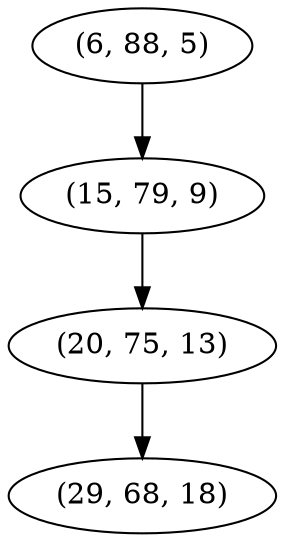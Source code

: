 digraph tree {
    "(6, 88, 5)";
    "(15, 79, 9)";
    "(20, 75, 13)";
    "(29, 68, 18)";
    "(6, 88, 5)" -> "(15, 79, 9)";
    "(15, 79, 9)" -> "(20, 75, 13)";
    "(20, 75, 13)" -> "(29, 68, 18)";
}
